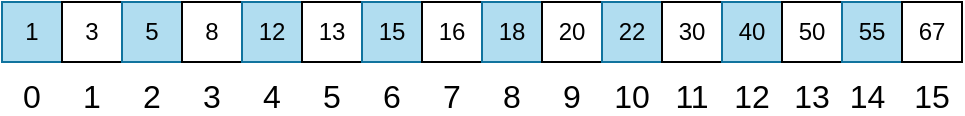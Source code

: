 <mxfile version="20.8.5" type="github">
  <diagram id="xb8P4gNRCWOiyWY3lECt" name="第 1 页">
    <mxGraphModel dx="1434" dy="1078" grid="0" gridSize="10" guides="1" tooltips="1" connect="1" arrows="1" fold="1" page="1" pageScale="1" pageWidth="827" pageHeight="1169" math="0" shadow="0">
      <root>
        <mxCell id="0" />
        <mxCell id="1" parent="0" />
        <mxCell id="TwxXEa0ajLt5vSesdO_o-12" value="1" style="whiteSpace=wrap;html=1;aspect=fixed;direction=south;fillColor=#b1ddf0;strokeColor=#10739e;" vertex="1" parent="1">
          <mxGeometry width="30" height="30" as="geometry" />
        </mxCell>
        <mxCell id="TwxXEa0ajLt5vSesdO_o-13" value="3" style="whiteSpace=wrap;html=1;aspect=fixed;direction=south;" vertex="1" parent="1">
          <mxGeometry x="30" width="30" height="30" as="geometry" />
        </mxCell>
        <mxCell id="TwxXEa0ajLt5vSesdO_o-14" value="5" style="whiteSpace=wrap;html=1;aspect=fixed;direction=south;fillColor=#b1ddf0;strokeColor=#10739e;" vertex="1" parent="1">
          <mxGeometry x="60" width="30" height="30" as="geometry" />
        </mxCell>
        <mxCell id="TwxXEa0ajLt5vSesdO_o-15" value="8" style="whiteSpace=wrap;html=1;aspect=fixed;direction=south;" vertex="1" parent="1">
          <mxGeometry x="90" width="30" height="30" as="geometry" />
        </mxCell>
        <mxCell id="TwxXEa0ajLt5vSesdO_o-16" value="12" style="whiteSpace=wrap;html=1;aspect=fixed;direction=south;fillColor=#b1ddf0;strokeColor=#10739e;" vertex="1" parent="1">
          <mxGeometry x="120" width="30" height="30" as="geometry" />
        </mxCell>
        <mxCell id="TwxXEa0ajLt5vSesdO_o-17" value="13" style="whiteSpace=wrap;html=1;aspect=fixed;direction=south;" vertex="1" parent="1">
          <mxGeometry x="150" width="30" height="30" as="geometry" />
        </mxCell>
        <mxCell id="TwxXEa0ajLt5vSesdO_o-18" value="15" style="whiteSpace=wrap;html=1;aspect=fixed;direction=south;fillColor=#b1ddf0;strokeColor=#10739e;" vertex="1" parent="1">
          <mxGeometry x="180" width="30" height="30" as="geometry" />
        </mxCell>
        <mxCell id="TwxXEa0ajLt5vSesdO_o-19" value="16" style="whiteSpace=wrap;html=1;aspect=fixed;direction=south;" vertex="1" parent="1">
          <mxGeometry x="210" width="30" height="30" as="geometry" />
        </mxCell>
        <mxCell id="TwxXEa0ajLt5vSesdO_o-20" value="18" style="whiteSpace=wrap;html=1;aspect=fixed;direction=south;fillColor=#b1ddf0;strokeColor=#10739e;" vertex="1" parent="1">
          <mxGeometry x="240" width="30" height="30" as="geometry" />
        </mxCell>
        <mxCell id="TwxXEa0ajLt5vSesdO_o-21" value="20" style="whiteSpace=wrap;html=1;aspect=fixed;direction=south;" vertex="1" parent="1">
          <mxGeometry x="270" width="30" height="30" as="geometry" />
        </mxCell>
        <mxCell id="TwxXEa0ajLt5vSesdO_o-22" value="22" style="whiteSpace=wrap;html=1;aspect=fixed;direction=south;fillColor=#b1ddf0;strokeColor=#10739e;" vertex="1" parent="1">
          <mxGeometry x="300" width="30" height="30" as="geometry" />
        </mxCell>
        <mxCell id="TwxXEa0ajLt5vSesdO_o-23" value="30" style="whiteSpace=wrap;html=1;aspect=fixed;direction=south;" vertex="1" parent="1">
          <mxGeometry x="330" width="30" height="30" as="geometry" />
        </mxCell>
        <mxCell id="TwxXEa0ajLt5vSesdO_o-24" value="40" style="whiteSpace=wrap;html=1;aspect=fixed;direction=south;fillColor=#b1ddf0;strokeColor=#10739e;" vertex="1" parent="1">
          <mxGeometry x="360" width="30" height="30" as="geometry" />
        </mxCell>
        <mxCell id="TwxXEa0ajLt5vSesdO_o-25" value="50" style="whiteSpace=wrap;html=1;aspect=fixed;direction=south;" vertex="1" parent="1">
          <mxGeometry x="390" width="30" height="30" as="geometry" />
        </mxCell>
        <mxCell id="TwxXEa0ajLt5vSesdO_o-26" value="55" style="whiteSpace=wrap;html=1;aspect=fixed;direction=south;fillColor=#b1ddf0;strokeColor=#10739e;" vertex="1" parent="1">
          <mxGeometry x="420" width="30" height="30" as="geometry" />
        </mxCell>
        <mxCell id="TwxXEa0ajLt5vSesdO_o-27" value="67" style="whiteSpace=wrap;html=1;aspect=fixed;direction=south;" vertex="1" parent="1">
          <mxGeometry x="450" width="30" height="30" as="geometry" />
        </mxCell>
        <mxCell id="TwxXEa0ajLt5vSesdO_o-60" value="0" style="text;html=1;strokeColor=none;fillColor=none;align=center;verticalAlign=middle;whiteSpace=wrap;rounded=0;fontSize=16;" vertex="1" parent="1">
          <mxGeometry x="4" y="40" width="22" height="13" as="geometry" />
        </mxCell>
        <mxCell id="TwxXEa0ajLt5vSesdO_o-62" value="1" style="text;html=1;strokeColor=none;fillColor=none;align=center;verticalAlign=middle;whiteSpace=wrap;rounded=0;fontSize=16;" vertex="1" parent="1">
          <mxGeometry x="34" y="40" width="22" height="13" as="geometry" />
        </mxCell>
        <mxCell id="TwxXEa0ajLt5vSesdO_o-63" value="2" style="text;html=1;strokeColor=none;fillColor=none;align=center;verticalAlign=middle;whiteSpace=wrap;rounded=0;fontSize=16;" vertex="1" parent="1">
          <mxGeometry x="64" y="40" width="22" height="13" as="geometry" />
        </mxCell>
        <mxCell id="TwxXEa0ajLt5vSesdO_o-64" value="3" style="text;html=1;strokeColor=none;fillColor=none;align=center;verticalAlign=middle;whiteSpace=wrap;rounded=0;fontSize=16;" vertex="1" parent="1">
          <mxGeometry x="94" y="40" width="22" height="13" as="geometry" />
        </mxCell>
        <mxCell id="TwxXEa0ajLt5vSesdO_o-65" value="4" style="text;html=1;strokeColor=none;fillColor=none;align=center;verticalAlign=middle;whiteSpace=wrap;rounded=0;fontSize=16;" vertex="1" parent="1">
          <mxGeometry x="124" y="40" width="22" height="13" as="geometry" />
        </mxCell>
        <mxCell id="TwxXEa0ajLt5vSesdO_o-66" value="5" style="text;html=1;strokeColor=none;fillColor=none;align=center;verticalAlign=middle;whiteSpace=wrap;rounded=0;fontSize=16;" vertex="1" parent="1">
          <mxGeometry x="154" y="40" width="22" height="13" as="geometry" />
        </mxCell>
        <mxCell id="TwxXEa0ajLt5vSesdO_o-67" value="6" style="text;html=1;strokeColor=none;fillColor=none;align=center;verticalAlign=middle;whiteSpace=wrap;rounded=0;fontSize=16;" vertex="1" parent="1">
          <mxGeometry x="184" y="40" width="22" height="13" as="geometry" />
        </mxCell>
        <mxCell id="TwxXEa0ajLt5vSesdO_o-68" value="7" style="text;html=1;strokeColor=none;fillColor=none;align=center;verticalAlign=middle;whiteSpace=wrap;rounded=0;fontSize=16;" vertex="1" parent="1">
          <mxGeometry x="214" y="40" width="22" height="13" as="geometry" />
        </mxCell>
        <mxCell id="TwxXEa0ajLt5vSesdO_o-69" value="8" style="text;html=1;strokeColor=none;fillColor=none;align=center;verticalAlign=middle;whiteSpace=wrap;rounded=0;fontSize=16;" vertex="1" parent="1">
          <mxGeometry x="244" y="40" width="22" height="13" as="geometry" />
        </mxCell>
        <mxCell id="TwxXEa0ajLt5vSesdO_o-70" value="9" style="text;html=1;strokeColor=none;fillColor=none;align=center;verticalAlign=middle;whiteSpace=wrap;rounded=0;fontSize=16;" vertex="1" parent="1">
          <mxGeometry x="274" y="40" width="22" height="13" as="geometry" />
        </mxCell>
        <mxCell id="TwxXEa0ajLt5vSesdO_o-71" value="10" style="text;html=1;strokeColor=none;fillColor=none;align=center;verticalAlign=middle;whiteSpace=wrap;rounded=0;fontSize=16;" vertex="1" parent="1">
          <mxGeometry x="304" y="40" width="22" height="13" as="geometry" />
        </mxCell>
        <mxCell id="TwxXEa0ajLt5vSesdO_o-72" value="11" style="text;html=1;strokeColor=none;fillColor=none;align=center;verticalAlign=middle;whiteSpace=wrap;rounded=0;fontSize=16;" vertex="1" parent="1">
          <mxGeometry x="334" y="40" width="22" height="13" as="geometry" />
        </mxCell>
        <mxCell id="TwxXEa0ajLt5vSesdO_o-73" value="12&lt;span style=&quot;white-space: pre;&quot;&gt;&lt;br&gt;&lt;/span&gt;" style="text;html=1;strokeColor=none;fillColor=none;align=center;verticalAlign=middle;whiteSpace=wrap;rounded=0;fontSize=16;" vertex="1" parent="1">
          <mxGeometry x="364" y="40" width="22" height="13" as="geometry" />
        </mxCell>
        <mxCell id="TwxXEa0ajLt5vSesdO_o-74" value="13" style="text;html=1;strokeColor=none;fillColor=none;align=center;verticalAlign=middle;whiteSpace=wrap;rounded=0;fontSize=16;" vertex="1" parent="1">
          <mxGeometry x="394" y="40" width="22" height="13" as="geometry" />
        </mxCell>
        <mxCell id="TwxXEa0ajLt5vSesdO_o-75" value="14&amp;nbsp;" style="text;html=1;strokeColor=none;fillColor=none;align=center;verticalAlign=middle;whiteSpace=wrap;rounded=0;fontSize=16;" vertex="1" parent="1">
          <mxGeometry x="424" y="40" width="22" height="13" as="geometry" />
        </mxCell>
        <mxCell id="TwxXEa0ajLt5vSesdO_o-76" value="15" style="text;html=1;strokeColor=none;fillColor=none;align=center;verticalAlign=middle;whiteSpace=wrap;rounded=0;fontSize=16;" vertex="1" parent="1">
          <mxGeometry x="454" y="40" width="22" height="13" as="geometry" />
        </mxCell>
      </root>
    </mxGraphModel>
  </diagram>
</mxfile>
